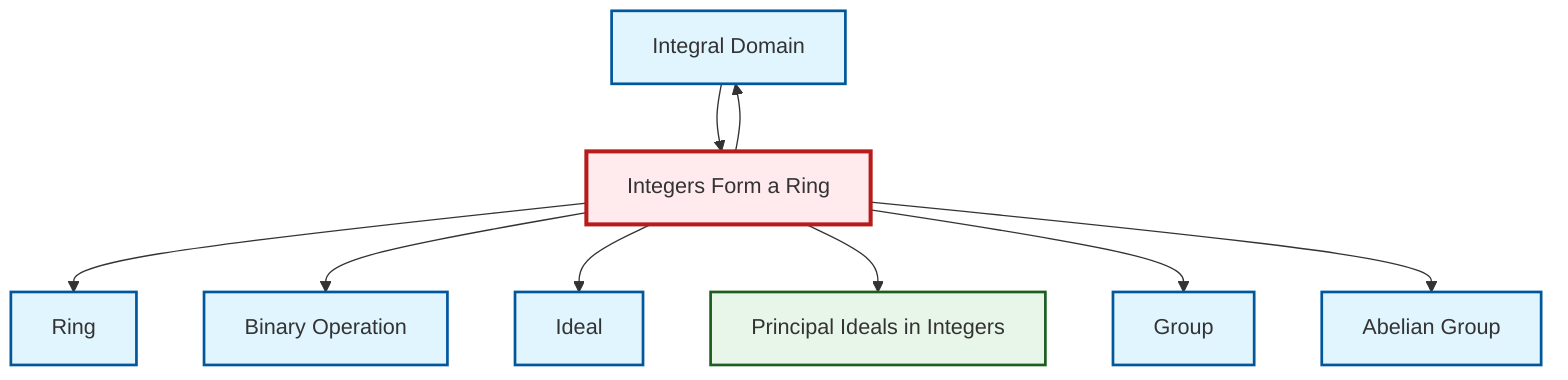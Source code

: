 graph TD
    classDef definition fill:#e1f5fe,stroke:#01579b,stroke-width:2px
    classDef theorem fill:#f3e5f5,stroke:#4a148c,stroke-width:2px
    classDef axiom fill:#fff3e0,stroke:#e65100,stroke-width:2px
    classDef example fill:#e8f5e9,stroke:#1b5e20,stroke-width:2px
    classDef current fill:#ffebee,stroke:#b71c1c,stroke-width:3px
    def-integral-domain["Integral Domain"]:::definition
    ex-principal-ideal["Principal Ideals in Integers"]:::example
    def-group["Group"]:::definition
    def-binary-operation["Binary Operation"]:::definition
    def-abelian-group["Abelian Group"]:::definition
    def-ring["Ring"]:::definition
    ex-integers-ring["Integers Form a Ring"]:::example
    def-ideal["Ideal"]:::definition
    ex-integers-ring --> def-ring
    ex-integers-ring --> def-binary-operation
    ex-integers-ring --> def-ideal
    ex-integers-ring --> ex-principal-ideal
    def-integral-domain --> ex-integers-ring
    ex-integers-ring --> def-group
    ex-integers-ring --> def-integral-domain
    ex-integers-ring --> def-abelian-group
    class ex-integers-ring current